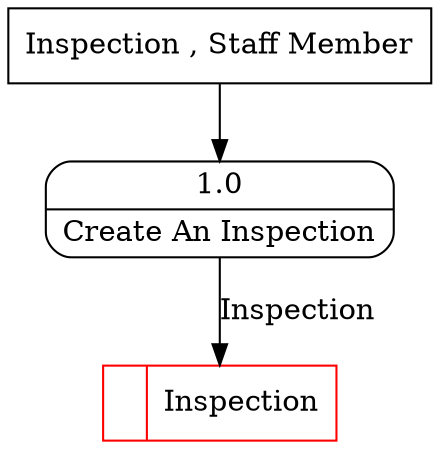 digraph dfd2{ 
node[shape=record]
200 [label="<f0>  |<f1> Inspection " color=red];
201 [label="Inspection , Staff Member" shape=box];
202 [label="{<f0> 1.0|<f1> Create An Inspection }" shape=Mrecord];
201 -> 202
202 -> 200 [label="Inspection"]
}